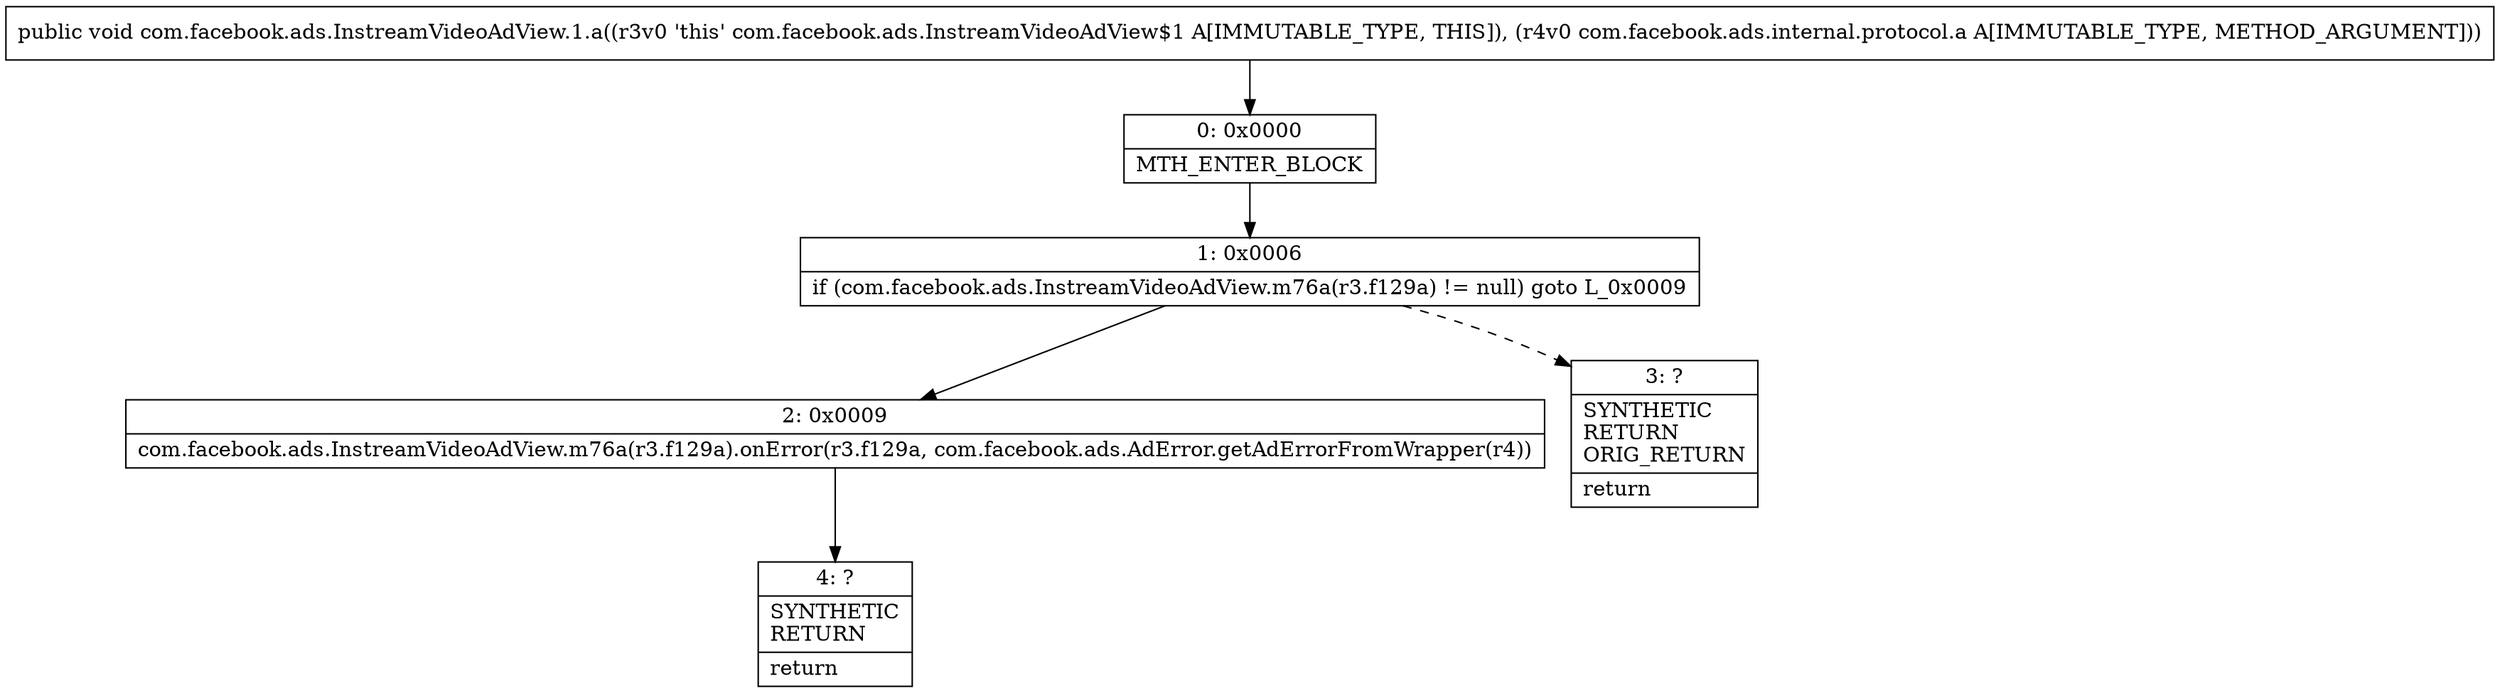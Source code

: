 digraph "CFG forcom.facebook.ads.InstreamVideoAdView.1.a(Lcom\/facebook\/ads\/internal\/protocol\/a;)V" {
Node_0 [shape=record,label="{0\:\ 0x0000|MTH_ENTER_BLOCK\l}"];
Node_1 [shape=record,label="{1\:\ 0x0006|if (com.facebook.ads.InstreamVideoAdView.m76a(r3.f129a) != null) goto L_0x0009\l}"];
Node_2 [shape=record,label="{2\:\ 0x0009|com.facebook.ads.InstreamVideoAdView.m76a(r3.f129a).onError(r3.f129a, com.facebook.ads.AdError.getAdErrorFromWrapper(r4))\l}"];
Node_3 [shape=record,label="{3\:\ ?|SYNTHETIC\lRETURN\lORIG_RETURN\l|return\l}"];
Node_4 [shape=record,label="{4\:\ ?|SYNTHETIC\lRETURN\l|return\l}"];
MethodNode[shape=record,label="{public void com.facebook.ads.InstreamVideoAdView.1.a((r3v0 'this' com.facebook.ads.InstreamVideoAdView$1 A[IMMUTABLE_TYPE, THIS]), (r4v0 com.facebook.ads.internal.protocol.a A[IMMUTABLE_TYPE, METHOD_ARGUMENT])) }"];
MethodNode -> Node_0;
Node_0 -> Node_1;
Node_1 -> Node_2;
Node_1 -> Node_3[style=dashed];
Node_2 -> Node_4;
}


